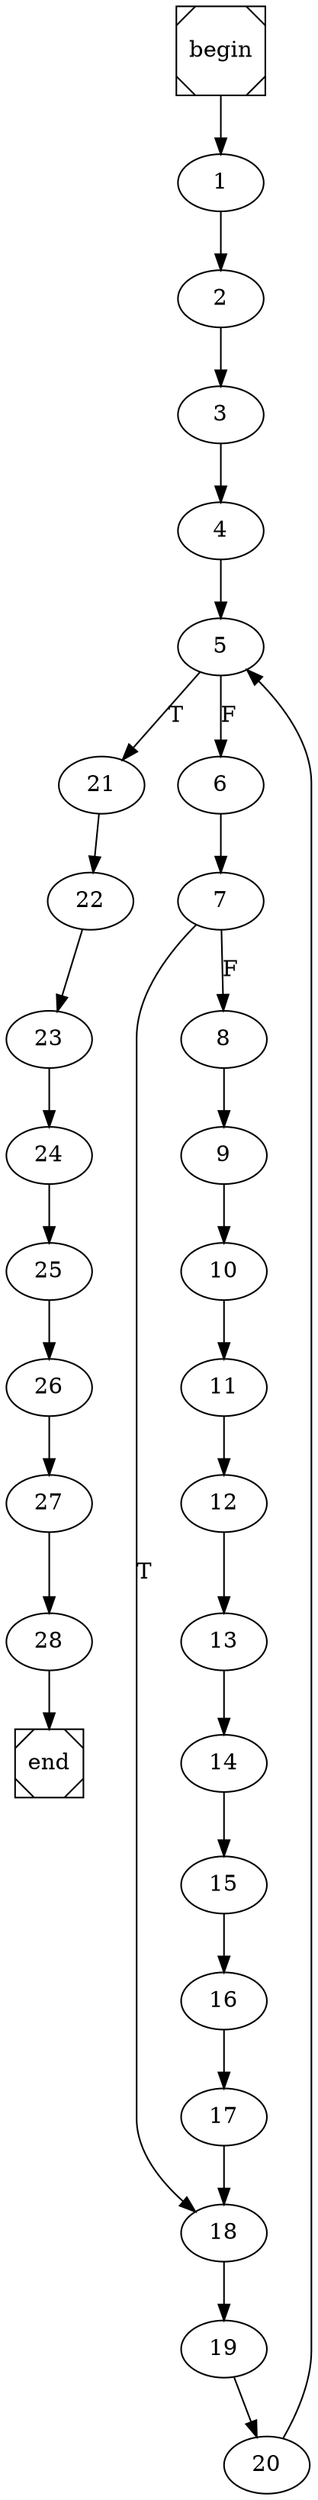 digraph cfg {
	begin [shape=Msquare];
	end [shape=Msquare];
	begin -> 1;	1 -> 2;	2 -> 3;	3 -> 4;	4 -> 5;	5 -> 21[label=T];	5 -> 6[label=F];	6 -> 7;	7 -> 18[label=T];	7 -> 8[label=F];	8 -> 9;	9 -> 10;	10 -> 11;	11 -> 12;	12 -> 13;	13 -> 14;	14 -> 15;	15 -> 16;	16 -> 17;	17 -> 18;	18 -> 19;	19 -> 20;	20 -> 5;	21 -> 22;	22 -> 23;	23 -> 24;	24 -> 25;	25 -> 26;	26 -> 27;	27 -> 28;	28 -> end;}
